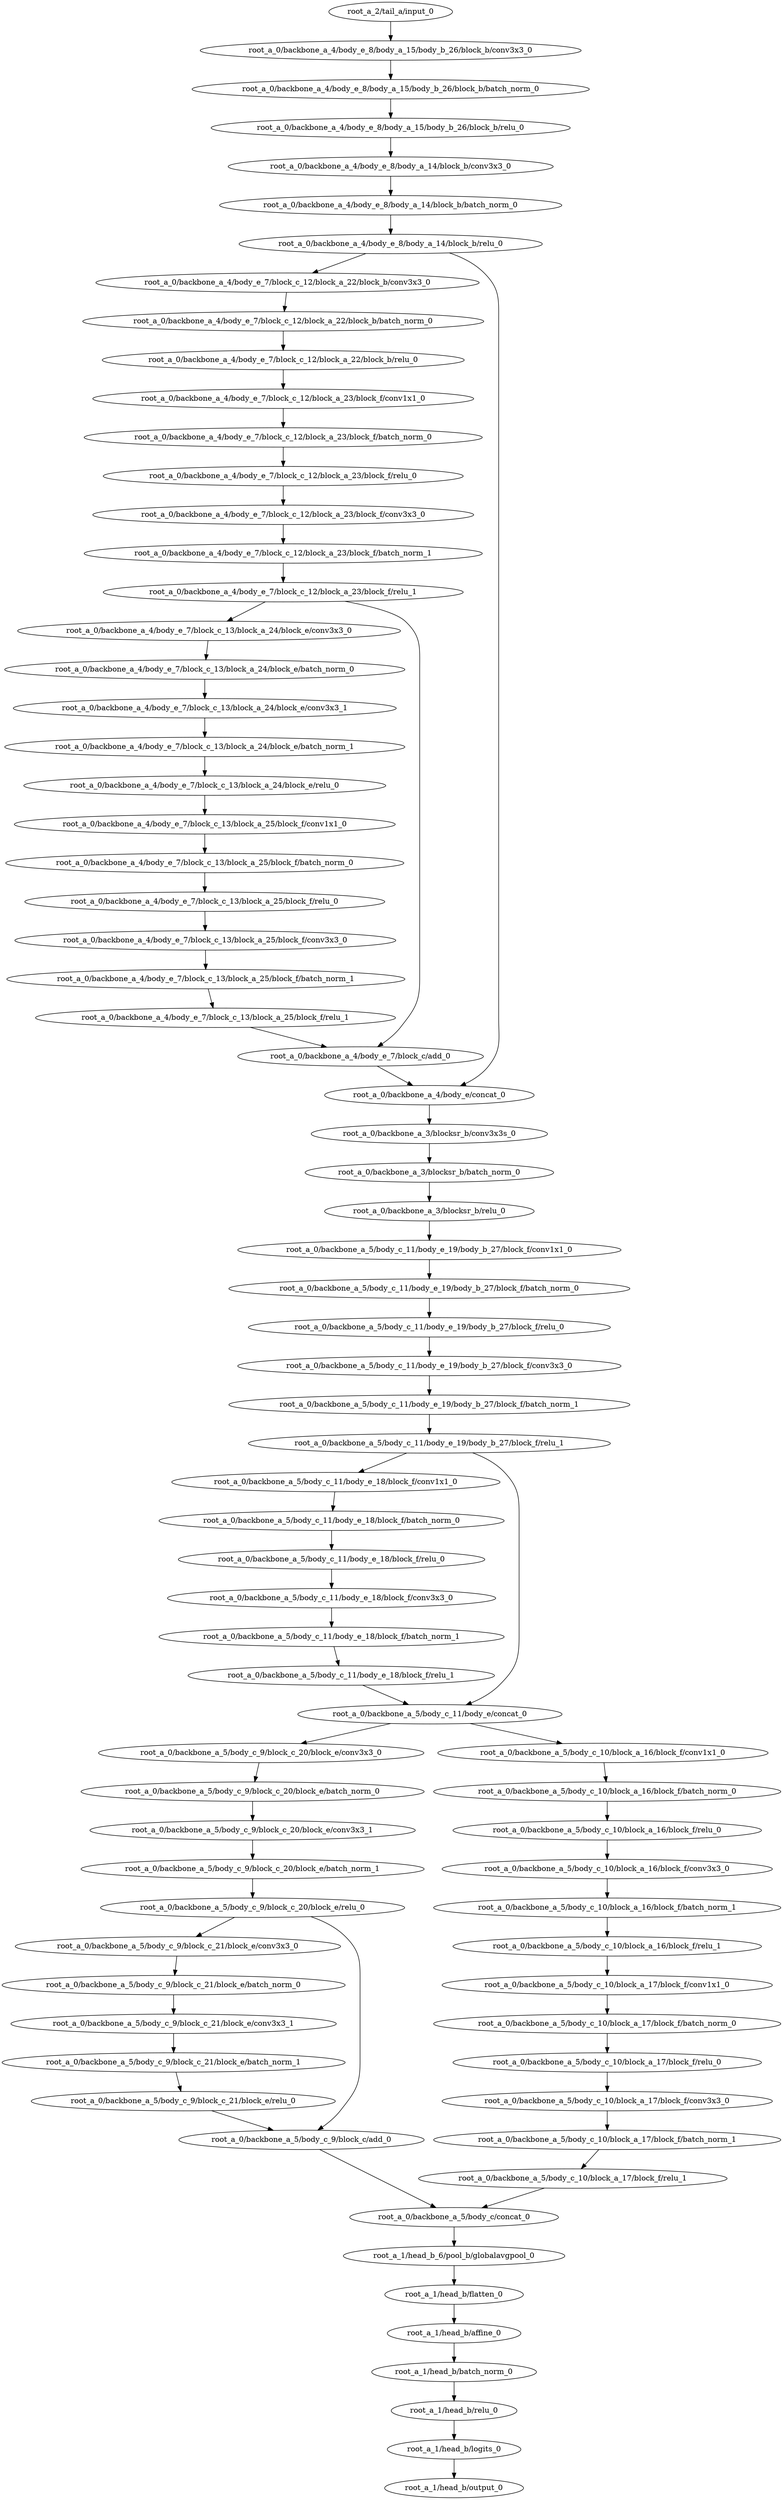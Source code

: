 digraph root_a {
	"root_a_2/tail_a/input_0"
	"root_a_0/backbone_a_4/body_e_8/body_a_15/body_b_26/block_b/conv3x3_0"
	"root_a_0/backbone_a_4/body_e_8/body_a_15/body_b_26/block_b/batch_norm_0"
	"root_a_0/backbone_a_4/body_e_8/body_a_15/body_b_26/block_b/relu_0"
	"root_a_0/backbone_a_4/body_e_8/body_a_14/block_b/conv3x3_0"
	"root_a_0/backbone_a_4/body_e_8/body_a_14/block_b/batch_norm_0"
	"root_a_0/backbone_a_4/body_e_8/body_a_14/block_b/relu_0"
	"root_a_0/backbone_a_4/body_e_7/block_c_12/block_a_22/block_b/conv3x3_0"
	"root_a_0/backbone_a_4/body_e_7/block_c_12/block_a_22/block_b/batch_norm_0"
	"root_a_0/backbone_a_4/body_e_7/block_c_12/block_a_22/block_b/relu_0"
	"root_a_0/backbone_a_4/body_e_7/block_c_12/block_a_23/block_f/conv1x1_0"
	"root_a_0/backbone_a_4/body_e_7/block_c_12/block_a_23/block_f/batch_norm_0"
	"root_a_0/backbone_a_4/body_e_7/block_c_12/block_a_23/block_f/relu_0"
	"root_a_0/backbone_a_4/body_e_7/block_c_12/block_a_23/block_f/conv3x3_0"
	"root_a_0/backbone_a_4/body_e_7/block_c_12/block_a_23/block_f/batch_norm_1"
	"root_a_0/backbone_a_4/body_e_7/block_c_12/block_a_23/block_f/relu_1"
	"root_a_0/backbone_a_4/body_e_7/block_c_13/block_a_24/block_e/conv3x3_0"
	"root_a_0/backbone_a_4/body_e_7/block_c_13/block_a_24/block_e/batch_norm_0"
	"root_a_0/backbone_a_4/body_e_7/block_c_13/block_a_24/block_e/conv3x3_1"
	"root_a_0/backbone_a_4/body_e_7/block_c_13/block_a_24/block_e/batch_norm_1"
	"root_a_0/backbone_a_4/body_e_7/block_c_13/block_a_24/block_e/relu_0"
	"root_a_0/backbone_a_4/body_e_7/block_c_13/block_a_25/block_f/conv1x1_0"
	"root_a_0/backbone_a_4/body_e_7/block_c_13/block_a_25/block_f/batch_norm_0"
	"root_a_0/backbone_a_4/body_e_7/block_c_13/block_a_25/block_f/relu_0"
	"root_a_0/backbone_a_4/body_e_7/block_c_13/block_a_25/block_f/conv3x3_0"
	"root_a_0/backbone_a_4/body_e_7/block_c_13/block_a_25/block_f/batch_norm_1"
	"root_a_0/backbone_a_4/body_e_7/block_c_13/block_a_25/block_f/relu_1"
	"root_a_0/backbone_a_4/body_e_7/block_c/add_0"
	"root_a_0/backbone_a_4/body_e/concat_0"
	"root_a_0/backbone_a_3/blocksr_b/conv3x3s_0"
	"root_a_0/backbone_a_3/blocksr_b/batch_norm_0"
	"root_a_0/backbone_a_3/blocksr_b/relu_0"
	"root_a_0/backbone_a_5/body_c_11/body_e_19/body_b_27/block_f/conv1x1_0"
	"root_a_0/backbone_a_5/body_c_11/body_e_19/body_b_27/block_f/batch_norm_0"
	"root_a_0/backbone_a_5/body_c_11/body_e_19/body_b_27/block_f/relu_0"
	"root_a_0/backbone_a_5/body_c_11/body_e_19/body_b_27/block_f/conv3x3_0"
	"root_a_0/backbone_a_5/body_c_11/body_e_19/body_b_27/block_f/batch_norm_1"
	"root_a_0/backbone_a_5/body_c_11/body_e_19/body_b_27/block_f/relu_1"
	"root_a_0/backbone_a_5/body_c_11/body_e_18/block_f/conv1x1_0"
	"root_a_0/backbone_a_5/body_c_11/body_e_18/block_f/batch_norm_0"
	"root_a_0/backbone_a_5/body_c_11/body_e_18/block_f/relu_0"
	"root_a_0/backbone_a_5/body_c_11/body_e_18/block_f/conv3x3_0"
	"root_a_0/backbone_a_5/body_c_11/body_e_18/block_f/batch_norm_1"
	"root_a_0/backbone_a_5/body_c_11/body_e_18/block_f/relu_1"
	"root_a_0/backbone_a_5/body_c_11/body_e/concat_0"
	"root_a_0/backbone_a_5/body_c_9/block_c_20/block_e/conv3x3_0"
	"root_a_0/backbone_a_5/body_c_9/block_c_20/block_e/batch_norm_0"
	"root_a_0/backbone_a_5/body_c_9/block_c_20/block_e/conv3x3_1"
	"root_a_0/backbone_a_5/body_c_9/block_c_20/block_e/batch_norm_1"
	"root_a_0/backbone_a_5/body_c_9/block_c_20/block_e/relu_0"
	"root_a_0/backbone_a_5/body_c_9/block_c_21/block_e/conv3x3_0"
	"root_a_0/backbone_a_5/body_c_9/block_c_21/block_e/batch_norm_0"
	"root_a_0/backbone_a_5/body_c_9/block_c_21/block_e/conv3x3_1"
	"root_a_0/backbone_a_5/body_c_9/block_c_21/block_e/batch_norm_1"
	"root_a_0/backbone_a_5/body_c_9/block_c_21/block_e/relu_0"
	"root_a_0/backbone_a_5/body_c_9/block_c/add_0"
	"root_a_0/backbone_a_5/body_c_10/block_a_16/block_f/conv1x1_0"
	"root_a_0/backbone_a_5/body_c_10/block_a_16/block_f/batch_norm_0"
	"root_a_0/backbone_a_5/body_c_10/block_a_16/block_f/relu_0"
	"root_a_0/backbone_a_5/body_c_10/block_a_16/block_f/conv3x3_0"
	"root_a_0/backbone_a_5/body_c_10/block_a_16/block_f/batch_norm_1"
	"root_a_0/backbone_a_5/body_c_10/block_a_16/block_f/relu_1"
	"root_a_0/backbone_a_5/body_c_10/block_a_17/block_f/conv1x1_0"
	"root_a_0/backbone_a_5/body_c_10/block_a_17/block_f/batch_norm_0"
	"root_a_0/backbone_a_5/body_c_10/block_a_17/block_f/relu_0"
	"root_a_0/backbone_a_5/body_c_10/block_a_17/block_f/conv3x3_0"
	"root_a_0/backbone_a_5/body_c_10/block_a_17/block_f/batch_norm_1"
	"root_a_0/backbone_a_5/body_c_10/block_a_17/block_f/relu_1"
	"root_a_0/backbone_a_5/body_c/concat_0"
	"root_a_1/head_b_6/pool_b/globalavgpool_0"
	"root_a_1/head_b/flatten_0"
	"root_a_1/head_b/affine_0"
	"root_a_1/head_b/batch_norm_0"
	"root_a_1/head_b/relu_0"
	"root_a_1/head_b/logits_0"
	"root_a_1/head_b/output_0"

	"root_a_2/tail_a/input_0" -> "root_a_0/backbone_a_4/body_e_8/body_a_15/body_b_26/block_b/conv3x3_0"
	"root_a_0/backbone_a_4/body_e_8/body_a_15/body_b_26/block_b/conv3x3_0" -> "root_a_0/backbone_a_4/body_e_8/body_a_15/body_b_26/block_b/batch_norm_0"
	"root_a_0/backbone_a_4/body_e_8/body_a_15/body_b_26/block_b/batch_norm_0" -> "root_a_0/backbone_a_4/body_e_8/body_a_15/body_b_26/block_b/relu_0"
	"root_a_0/backbone_a_4/body_e_8/body_a_15/body_b_26/block_b/relu_0" -> "root_a_0/backbone_a_4/body_e_8/body_a_14/block_b/conv3x3_0"
	"root_a_0/backbone_a_4/body_e_8/body_a_14/block_b/conv3x3_0" -> "root_a_0/backbone_a_4/body_e_8/body_a_14/block_b/batch_norm_0"
	"root_a_0/backbone_a_4/body_e_8/body_a_14/block_b/batch_norm_0" -> "root_a_0/backbone_a_4/body_e_8/body_a_14/block_b/relu_0"
	"root_a_0/backbone_a_4/body_e_8/body_a_14/block_b/relu_0" -> "root_a_0/backbone_a_4/body_e_7/block_c_12/block_a_22/block_b/conv3x3_0"
	"root_a_0/backbone_a_4/body_e_7/block_c_12/block_a_22/block_b/conv3x3_0" -> "root_a_0/backbone_a_4/body_e_7/block_c_12/block_a_22/block_b/batch_norm_0"
	"root_a_0/backbone_a_4/body_e_7/block_c_12/block_a_22/block_b/batch_norm_0" -> "root_a_0/backbone_a_4/body_e_7/block_c_12/block_a_22/block_b/relu_0"
	"root_a_0/backbone_a_4/body_e_7/block_c_12/block_a_22/block_b/relu_0" -> "root_a_0/backbone_a_4/body_e_7/block_c_12/block_a_23/block_f/conv1x1_0"
	"root_a_0/backbone_a_4/body_e_7/block_c_12/block_a_23/block_f/conv1x1_0" -> "root_a_0/backbone_a_4/body_e_7/block_c_12/block_a_23/block_f/batch_norm_0"
	"root_a_0/backbone_a_4/body_e_7/block_c_12/block_a_23/block_f/batch_norm_0" -> "root_a_0/backbone_a_4/body_e_7/block_c_12/block_a_23/block_f/relu_0"
	"root_a_0/backbone_a_4/body_e_7/block_c_12/block_a_23/block_f/relu_0" -> "root_a_0/backbone_a_4/body_e_7/block_c_12/block_a_23/block_f/conv3x3_0"
	"root_a_0/backbone_a_4/body_e_7/block_c_12/block_a_23/block_f/conv3x3_0" -> "root_a_0/backbone_a_4/body_e_7/block_c_12/block_a_23/block_f/batch_norm_1"
	"root_a_0/backbone_a_4/body_e_7/block_c_12/block_a_23/block_f/batch_norm_1" -> "root_a_0/backbone_a_4/body_e_7/block_c_12/block_a_23/block_f/relu_1"
	"root_a_0/backbone_a_4/body_e_7/block_c_12/block_a_23/block_f/relu_1" -> "root_a_0/backbone_a_4/body_e_7/block_c_13/block_a_24/block_e/conv3x3_0"
	"root_a_0/backbone_a_4/body_e_7/block_c_13/block_a_24/block_e/conv3x3_0" -> "root_a_0/backbone_a_4/body_e_7/block_c_13/block_a_24/block_e/batch_norm_0"
	"root_a_0/backbone_a_4/body_e_7/block_c_13/block_a_24/block_e/batch_norm_0" -> "root_a_0/backbone_a_4/body_e_7/block_c_13/block_a_24/block_e/conv3x3_1"
	"root_a_0/backbone_a_4/body_e_7/block_c_13/block_a_24/block_e/conv3x3_1" -> "root_a_0/backbone_a_4/body_e_7/block_c_13/block_a_24/block_e/batch_norm_1"
	"root_a_0/backbone_a_4/body_e_7/block_c_13/block_a_24/block_e/batch_norm_1" -> "root_a_0/backbone_a_4/body_e_7/block_c_13/block_a_24/block_e/relu_0"
	"root_a_0/backbone_a_4/body_e_7/block_c_13/block_a_24/block_e/relu_0" -> "root_a_0/backbone_a_4/body_e_7/block_c_13/block_a_25/block_f/conv1x1_0"
	"root_a_0/backbone_a_4/body_e_7/block_c_13/block_a_25/block_f/conv1x1_0" -> "root_a_0/backbone_a_4/body_e_7/block_c_13/block_a_25/block_f/batch_norm_0"
	"root_a_0/backbone_a_4/body_e_7/block_c_13/block_a_25/block_f/batch_norm_0" -> "root_a_0/backbone_a_4/body_e_7/block_c_13/block_a_25/block_f/relu_0"
	"root_a_0/backbone_a_4/body_e_7/block_c_13/block_a_25/block_f/relu_0" -> "root_a_0/backbone_a_4/body_e_7/block_c_13/block_a_25/block_f/conv3x3_0"
	"root_a_0/backbone_a_4/body_e_7/block_c_13/block_a_25/block_f/conv3x3_0" -> "root_a_0/backbone_a_4/body_e_7/block_c_13/block_a_25/block_f/batch_norm_1"
	"root_a_0/backbone_a_4/body_e_7/block_c_13/block_a_25/block_f/batch_norm_1" -> "root_a_0/backbone_a_4/body_e_7/block_c_13/block_a_25/block_f/relu_1"
	"root_a_0/backbone_a_4/body_e_7/block_c_13/block_a_25/block_f/relu_1" -> "root_a_0/backbone_a_4/body_e_7/block_c/add_0"
	"root_a_0/backbone_a_4/body_e_7/block_c_12/block_a_23/block_f/relu_1" -> "root_a_0/backbone_a_4/body_e_7/block_c/add_0"
	"root_a_0/backbone_a_4/body_e_8/body_a_14/block_b/relu_0" -> "root_a_0/backbone_a_4/body_e/concat_0"
	"root_a_0/backbone_a_4/body_e_7/block_c/add_0" -> "root_a_0/backbone_a_4/body_e/concat_0"
	"root_a_0/backbone_a_4/body_e/concat_0" -> "root_a_0/backbone_a_3/blocksr_b/conv3x3s_0"
	"root_a_0/backbone_a_3/blocksr_b/conv3x3s_0" -> "root_a_0/backbone_a_3/blocksr_b/batch_norm_0"
	"root_a_0/backbone_a_3/blocksr_b/batch_norm_0" -> "root_a_0/backbone_a_3/blocksr_b/relu_0"
	"root_a_0/backbone_a_3/blocksr_b/relu_0" -> "root_a_0/backbone_a_5/body_c_11/body_e_19/body_b_27/block_f/conv1x1_0"
	"root_a_0/backbone_a_5/body_c_11/body_e_19/body_b_27/block_f/conv1x1_0" -> "root_a_0/backbone_a_5/body_c_11/body_e_19/body_b_27/block_f/batch_norm_0"
	"root_a_0/backbone_a_5/body_c_11/body_e_19/body_b_27/block_f/batch_norm_0" -> "root_a_0/backbone_a_5/body_c_11/body_e_19/body_b_27/block_f/relu_0"
	"root_a_0/backbone_a_5/body_c_11/body_e_19/body_b_27/block_f/relu_0" -> "root_a_0/backbone_a_5/body_c_11/body_e_19/body_b_27/block_f/conv3x3_0"
	"root_a_0/backbone_a_5/body_c_11/body_e_19/body_b_27/block_f/conv3x3_0" -> "root_a_0/backbone_a_5/body_c_11/body_e_19/body_b_27/block_f/batch_norm_1"
	"root_a_0/backbone_a_5/body_c_11/body_e_19/body_b_27/block_f/batch_norm_1" -> "root_a_0/backbone_a_5/body_c_11/body_e_19/body_b_27/block_f/relu_1"
	"root_a_0/backbone_a_5/body_c_11/body_e_19/body_b_27/block_f/relu_1" -> "root_a_0/backbone_a_5/body_c_11/body_e_18/block_f/conv1x1_0"
	"root_a_0/backbone_a_5/body_c_11/body_e_18/block_f/conv1x1_0" -> "root_a_0/backbone_a_5/body_c_11/body_e_18/block_f/batch_norm_0"
	"root_a_0/backbone_a_5/body_c_11/body_e_18/block_f/batch_norm_0" -> "root_a_0/backbone_a_5/body_c_11/body_e_18/block_f/relu_0"
	"root_a_0/backbone_a_5/body_c_11/body_e_18/block_f/relu_0" -> "root_a_0/backbone_a_5/body_c_11/body_e_18/block_f/conv3x3_0"
	"root_a_0/backbone_a_5/body_c_11/body_e_18/block_f/conv3x3_0" -> "root_a_0/backbone_a_5/body_c_11/body_e_18/block_f/batch_norm_1"
	"root_a_0/backbone_a_5/body_c_11/body_e_18/block_f/batch_norm_1" -> "root_a_0/backbone_a_5/body_c_11/body_e_18/block_f/relu_1"
	"root_a_0/backbone_a_5/body_c_11/body_e_18/block_f/relu_1" -> "root_a_0/backbone_a_5/body_c_11/body_e/concat_0"
	"root_a_0/backbone_a_5/body_c_11/body_e_19/body_b_27/block_f/relu_1" -> "root_a_0/backbone_a_5/body_c_11/body_e/concat_0"
	"root_a_0/backbone_a_5/body_c_11/body_e/concat_0" -> "root_a_0/backbone_a_5/body_c_9/block_c_20/block_e/conv3x3_0"
	"root_a_0/backbone_a_5/body_c_9/block_c_20/block_e/conv3x3_0" -> "root_a_0/backbone_a_5/body_c_9/block_c_20/block_e/batch_norm_0"
	"root_a_0/backbone_a_5/body_c_9/block_c_20/block_e/batch_norm_0" -> "root_a_0/backbone_a_5/body_c_9/block_c_20/block_e/conv3x3_1"
	"root_a_0/backbone_a_5/body_c_9/block_c_20/block_e/conv3x3_1" -> "root_a_0/backbone_a_5/body_c_9/block_c_20/block_e/batch_norm_1"
	"root_a_0/backbone_a_5/body_c_9/block_c_20/block_e/batch_norm_1" -> "root_a_0/backbone_a_5/body_c_9/block_c_20/block_e/relu_0"
	"root_a_0/backbone_a_5/body_c_9/block_c_20/block_e/relu_0" -> "root_a_0/backbone_a_5/body_c_9/block_c_21/block_e/conv3x3_0"
	"root_a_0/backbone_a_5/body_c_9/block_c_21/block_e/conv3x3_0" -> "root_a_0/backbone_a_5/body_c_9/block_c_21/block_e/batch_norm_0"
	"root_a_0/backbone_a_5/body_c_9/block_c_21/block_e/batch_norm_0" -> "root_a_0/backbone_a_5/body_c_9/block_c_21/block_e/conv3x3_1"
	"root_a_0/backbone_a_5/body_c_9/block_c_21/block_e/conv3x3_1" -> "root_a_0/backbone_a_5/body_c_9/block_c_21/block_e/batch_norm_1"
	"root_a_0/backbone_a_5/body_c_9/block_c_21/block_e/batch_norm_1" -> "root_a_0/backbone_a_5/body_c_9/block_c_21/block_e/relu_0"
	"root_a_0/backbone_a_5/body_c_9/block_c_20/block_e/relu_0" -> "root_a_0/backbone_a_5/body_c_9/block_c/add_0"
	"root_a_0/backbone_a_5/body_c_9/block_c_21/block_e/relu_0" -> "root_a_0/backbone_a_5/body_c_9/block_c/add_0"
	"root_a_0/backbone_a_5/body_c_11/body_e/concat_0" -> "root_a_0/backbone_a_5/body_c_10/block_a_16/block_f/conv1x1_0"
	"root_a_0/backbone_a_5/body_c_10/block_a_16/block_f/conv1x1_0" -> "root_a_0/backbone_a_5/body_c_10/block_a_16/block_f/batch_norm_0"
	"root_a_0/backbone_a_5/body_c_10/block_a_16/block_f/batch_norm_0" -> "root_a_0/backbone_a_5/body_c_10/block_a_16/block_f/relu_0"
	"root_a_0/backbone_a_5/body_c_10/block_a_16/block_f/relu_0" -> "root_a_0/backbone_a_5/body_c_10/block_a_16/block_f/conv3x3_0"
	"root_a_0/backbone_a_5/body_c_10/block_a_16/block_f/conv3x3_0" -> "root_a_0/backbone_a_5/body_c_10/block_a_16/block_f/batch_norm_1"
	"root_a_0/backbone_a_5/body_c_10/block_a_16/block_f/batch_norm_1" -> "root_a_0/backbone_a_5/body_c_10/block_a_16/block_f/relu_1"
	"root_a_0/backbone_a_5/body_c_10/block_a_16/block_f/relu_1" -> "root_a_0/backbone_a_5/body_c_10/block_a_17/block_f/conv1x1_0"
	"root_a_0/backbone_a_5/body_c_10/block_a_17/block_f/conv1x1_0" -> "root_a_0/backbone_a_5/body_c_10/block_a_17/block_f/batch_norm_0"
	"root_a_0/backbone_a_5/body_c_10/block_a_17/block_f/batch_norm_0" -> "root_a_0/backbone_a_5/body_c_10/block_a_17/block_f/relu_0"
	"root_a_0/backbone_a_5/body_c_10/block_a_17/block_f/relu_0" -> "root_a_0/backbone_a_5/body_c_10/block_a_17/block_f/conv3x3_0"
	"root_a_0/backbone_a_5/body_c_10/block_a_17/block_f/conv3x3_0" -> "root_a_0/backbone_a_5/body_c_10/block_a_17/block_f/batch_norm_1"
	"root_a_0/backbone_a_5/body_c_10/block_a_17/block_f/batch_norm_1" -> "root_a_0/backbone_a_5/body_c_10/block_a_17/block_f/relu_1"
	"root_a_0/backbone_a_5/body_c_9/block_c/add_0" -> "root_a_0/backbone_a_5/body_c/concat_0"
	"root_a_0/backbone_a_5/body_c_10/block_a_17/block_f/relu_1" -> "root_a_0/backbone_a_5/body_c/concat_0"
	"root_a_0/backbone_a_5/body_c/concat_0" -> "root_a_1/head_b_6/pool_b/globalavgpool_0"
	"root_a_1/head_b_6/pool_b/globalavgpool_0" -> "root_a_1/head_b/flatten_0"
	"root_a_1/head_b/flatten_0" -> "root_a_1/head_b/affine_0"
	"root_a_1/head_b/affine_0" -> "root_a_1/head_b/batch_norm_0"
	"root_a_1/head_b/batch_norm_0" -> "root_a_1/head_b/relu_0"
	"root_a_1/head_b/relu_0" -> "root_a_1/head_b/logits_0"
	"root_a_1/head_b/logits_0" -> "root_a_1/head_b/output_0"

}